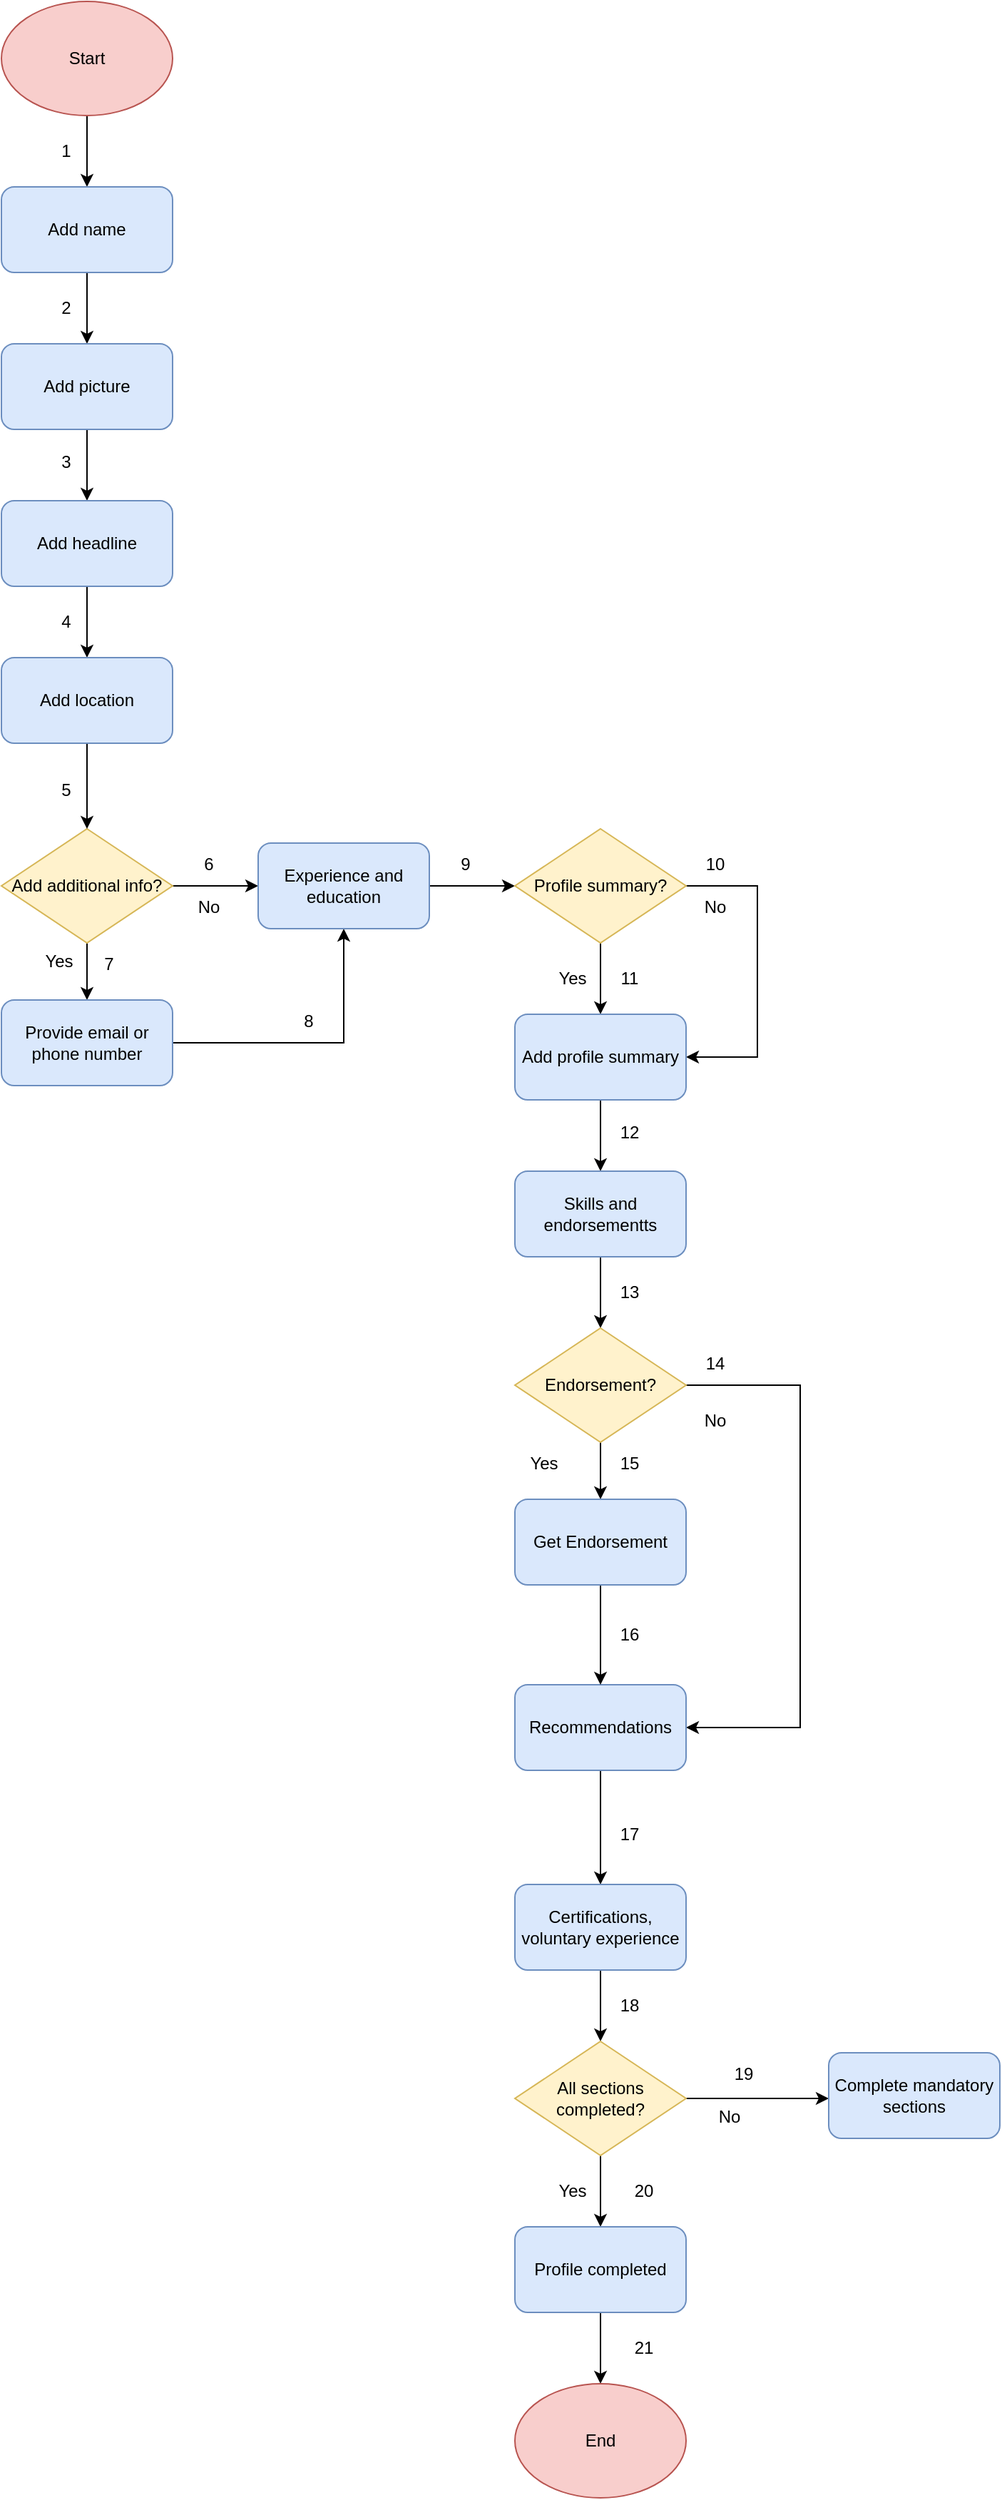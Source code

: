 <mxfile version="21.6.6" type="device">
  <diagram name="Page-1" id="6IzOGxR9PSqKDzpqtdA6">
    <mxGraphModel dx="1914" dy="2138" grid="1" gridSize="10" guides="1" tooltips="1" connect="1" arrows="1" fold="1" page="1" pageScale="1" pageWidth="850" pageHeight="1100" math="0" shadow="0">
      <root>
        <mxCell id="0" />
        <mxCell id="1" parent="0" />
        <mxCell id="spTVyyW4fHagzauWtHll-5" value="" style="edgeStyle=orthogonalEdgeStyle;rounded=0;orthogonalLoop=1;jettySize=auto;html=1;" parent="1" source="spTVyyW4fHagzauWtHll-1" target="spTVyyW4fHagzauWtHll-4" edge="1">
          <mxGeometry relative="1" as="geometry" />
        </mxCell>
        <mxCell id="spTVyyW4fHagzauWtHll-1" value="Start" style="ellipse;whiteSpace=wrap;html=1;fillColor=#f8cecc;strokeColor=#b85450;" parent="1" vertex="1">
          <mxGeometry x="50" y="-1080" width="120" height="80" as="geometry" />
        </mxCell>
        <mxCell id="spTVyyW4fHagzauWtHll-40" value="" style="edgeStyle=orthogonalEdgeStyle;rounded=0;orthogonalLoop=1;jettySize=auto;html=1;" parent="1" source="spTVyyW4fHagzauWtHll-4" target="spTVyyW4fHagzauWtHll-39" edge="1">
          <mxGeometry relative="1" as="geometry" />
        </mxCell>
        <mxCell id="spTVyyW4fHagzauWtHll-4" value="Add name" style="rounded=1;whiteSpace=wrap;html=1;fillColor=#dae8fc;strokeColor=#6c8ebf;" parent="1" vertex="1">
          <mxGeometry x="50" y="-950" width="120" height="60" as="geometry" />
        </mxCell>
        <mxCell id="spTVyyW4fHagzauWtHll-9" value="" style="edgeStyle=orthogonalEdgeStyle;rounded=0;orthogonalLoop=1;jettySize=auto;html=1;" parent="1" source="spTVyyW4fHagzauWtHll-6" target="spTVyyW4fHagzauWtHll-8" edge="1">
          <mxGeometry relative="1" as="geometry" />
        </mxCell>
        <mxCell id="spTVyyW4fHagzauWtHll-11" value="" style="edgeStyle=orthogonalEdgeStyle;rounded=0;orthogonalLoop=1;jettySize=auto;html=1;" parent="1" source="spTVyyW4fHagzauWtHll-6" target="spTVyyW4fHagzauWtHll-10" edge="1">
          <mxGeometry relative="1" as="geometry" />
        </mxCell>
        <mxCell id="spTVyyW4fHagzauWtHll-6" value="Add additional info?" style="rhombus;whiteSpace=wrap;html=1;fillColor=#fff2cc;strokeColor=#d6b656;" parent="1" vertex="1">
          <mxGeometry x="50" y="-500" width="120" height="80" as="geometry" />
        </mxCell>
        <mxCell id="spTVyyW4fHagzauWtHll-15" style="edgeStyle=orthogonalEdgeStyle;rounded=0;orthogonalLoop=1;jettySize=auto;html=1;entryX=0.5;entryY=1;entryDx=0;entryDy=0;" parent="1" source="spTVyyW4fHagzauWtHll-8" edge="1" target="spTVyyW4fHagzauWtHll-10">
          <mxGeometry relative="1" as="geometry">
            <mxPoint x="280" y="-420" as="targetPoint" />
            <Array as="points">
              <mxPoint x="290" y="-350" />
            </Array>
          </mxGeometry>
        </mxCell>
        <mxCell id="spTVyyW4fHagzauWtHll-8" value="Provide email or phone number" style="rounded=1;whiteSpace=wrap;html=1;fillColor=#dae8fc;strokeColor=#6c8ebf;" parent="1" vertex="1">
          <mxGeometry x="50" y="-380" width="120" height="60" as="geometry" />
        </mxCell>
        <mxCell id="spTVyyW4fHagzauWtHll-13" value="" style="edgeStyle=orthogonalEdgeStyle;rounded=0;orthogonalLoop=1;jettySize=auto;html=1;" parent="1" source="spTVyyW4fHagzauWtHll-10" target="spTVyyW4fHagzauWtHll-12" edge="1">
          <mxGeometry relative="1" as="geometry" />
        </mxCell>
        <mxCell id="spTVyyW4fHagzauWtHll-10" value="Experience and education" style="rounded=1;whiteSpace=wrap;html=1;fillColor=#dae8fc;strokeColor=#6c8ebf;" parent="1" vertex="1">
          <mxGeometry x="230" y="-490" width="120" height="60" as="geometry" />
        </mxCell>
        <mxCell id="spTVyyW4fHagzauWtHll-17" value="" style="edgeStyle=orthogonalEdgeStyle;rounded=0;orthogonalLoop=1;jettySize=auto;html=1;entryX=1;entryY=0.5;entryDx=0;entryDy=0;" parent="1" source="spTVyyW4fHagzauWtHll-12" target="spTVyyW4fHagzauWtHll-18" edge="1">
          <mxGeometry relative="1" as="geometry">
            <mxPoint x="590" y="-460" as="targetPoint" />
            <Array as="points">
              <mxPoint x="580" y="-460" />
              <mxPoint x="580" y="-340" />
            </Array>
          </mxGeometry>
        </mxCell>
        <mxCell id="spTVyyW4fHagzauWtHll-19" value="" style="edgeStyle=orthogonalEdgeStyle;rounded=0;orthogonalLoop=1;jettySize=auto;html=1;" parent="1" source="spTVyyW4fHagzauWtHll-12" target="spTVyyW4fHagzauWtHll-18" edge="1">
          <mxGeometry relative="1" as="geometry" />
        </mxCell>
        <mxCell id="spTVyyW4fHagzauWtHll-12" value="Profile summary?" style="rhombus;whiteSpace=wrap;html=1;fillColor=#fff2cc;strokeColor=#d6b656;" parent="1" vertex="1">
          <mxGeometry x="410" y="-500" width="120" height="80" as="geometry" />
        </mxCell>
        <mxCell id="spTVyyW4fHagzauWtHll-21" value="" style="edgeStyle=orthogonalEdgeStyle;rounded=0;orthogonalLoop=1;jettySize=auto;html=1;" parent="1" source="spTVyyW4fHagzauWtHll-18" target="spTVyyW4fHagzauWtHll-20" edge="1">
          <mxGeometry relative="1" as="geometry" />
        </mxCell>
        <mxCell id="spTVyyW4fHagzauWtHll-18" value="Add profile summary" style="rounded=1;whiteSpace=wrap;html=1;fillColor=#dae8fc;strokeColor=#6c8ebf;" parent="1" vertex="1">
          <mxGeometry x="410" y="-370" width="120" height="60" as="geometry" />
        </mxCell>
        <mxCell id="spTVyyW4fHagzauWtHll-23" value="" style="edgeStyle=orthogonalEdgeStyle;rounded=0;orthogonalLoop=1;jettySize=auto;html=1;" parent="1" source="spTVyyW4fHagzauWtHll-20" target="spTVyyW4fHagzauWtHll-22" edge="1">
          <mxGeometry relative="1" as="geometry" />
        </mxCell>
        <mxCell id="spTVyyW4fHagzauWtHll-20" value="Skills and endorsementts" style="whiteSpace=wrap;html=1;rounded=1;fillColor=#dae8fc;strokeColor=#6c8ebf;" parent="1" vertex="1">
          <mxGeometry x="410" y="-260" width="120" height="60" as="geometry" />
        </mxCell>
        <mxCell id="spTVyyW4fHagzauWtHll-27" value="" style="edgeStyle=orthogonalEdgeStyle;rounded=0;orthogonalLoop=1;jettySize=auto;html=1;entryX=1;entryY=0.5;entryDx=0;entryDy=0;" parent="1" source="spTVyyW4fHagzauWtHll-22" target="spTVyyW4fHagzauWtHll-24" edge="1">
          <mxGeometry relative="1" as="geometry">
            <mxPoint x="580" y="-110" as="targetPoint" />
            <Array as="points">
              <mxPoint x="610" y="-110" />
              <mxPoint x="610" y="130" />
            </Array>
          </mxGeometry>
        </mxCell>
        <mxCell id="I-zVNKlMBQ6yUOZm1XHd-2" value="" style="edgeStyle=orthogonalEdgeStyle;rounded=0;orthogonalLoop=1;jettySize=auto;html=1;" edge="1" parent="1" source="spTVyyW4fHagzauWtHll-22" target="I-zVNKlMBQ6yUOZm1XHd-1">
          <mxGeometry relative="1" as="geometry" />
        </mxCell>
        <mxCell id="spTVyyW4fHagzauWtHll-22" value="Endorsement?" style="rhombus;whiteSpace=wrap;html=1;fillColor=#fff2cc;strokeColor=#d6b656;" parent="1" vertex="1">
          <mxGeometry x="410" y="-150" width="120" height="80" as="geometry" />
        </mxCell>
        <mxCell id="I-zVNKlMBQ6yUOZm1XHd-6" style="edgeStyle=orthogonalEdgeStyle;rounded=0;orthogonalLoop=1;jettySize=auto;html=1;entryX=0.5;entryY=0;entryDx=0;entryDy=0;" edge="1" parent="1" source="spTVyyW4fHagzauWtHll-24" target="spTVyyW4fHagzauWtHll-29">
          <mxGeometry relative="1" as="geometry" />
        </mxCell>
        <mxCell id="spTVyyW4fHagzauWtHll-24" value="Recommendations" style="whiteSpace=wrap;html=1;rounded=1;fillColor=#dae8fc;strokeColor=#6c8ebf;" parent="1" vertex="1">
          <mxGeometry x="410" y="100" width="120" height="60" as="geometry" />
        </mxCell>
        <mxCell id="spTVyyW4fHagzauWtHll-32" value="" style="edgeStyle=orthogonalEdgeStyle;rounded=0;orthogonalLoop=1;jettySize=auto;html=1;" parent="1" source="spTVyyW4fHagzauWtHll-29" target="spTVyyW4fHagzauWtHll-31" edge="1">
          <mxGeometry relative="1" as="geometry" />
        </mxCell>
        <mxCell id="spTVyyW4fHagzauWtHll-29" value="Certifications, voluntary experience" style="whiteSpace=wrap;html=1;rounded=1;fillColor=#dae8fc;strokeColor=#6c8ebf;" parent="1" vertex="1">
          <mxGeometry x="410" y="240" width="120" height="60" as="geometry" />
        </mxCell>
        <mxCell id="spTVyyW4fHagzauWtHll-33" style="edgeStyle=orthogonalEdgeStyle;rounded=0;orthogonalLoop=1;jettySize=auto;html=1;" parent="1" source="spTVyyW4fHagzauWtHll-31" edge="1">
          <mxGeometry relative="1" as="geometry">
            <Array as="points">
              <mxPoint x="630" y="390" />
              <mxPoint x="630" y="390" />
            </Array>
            <mxPoint x="630" y="390" as="targetPoint" />
          </mxGeometry>
        </mxCell>
        <mxCell id="spTVyyW4fHagzauWtHll-35" value="" style="edgeStyle=orthogonalEdgeStyle;rounded=0;orthogonalLoop=1;jettySize=auto;html=1;" parent="1" source="spTVyyW4fHagzauWtHll-31" target="spTVyyW4fHagzauWtHll-34" edge="1">
          <mxGeometry relative="1" as="geometry" />
        </mxCell>
        <mxCell id="spTVyyW4fHagzauWtHll-31" value="All sections completed?" style="rhombus;whiteSpace=wrap;html=1;fillColor=#fff2cc;strokeColor=#d6b656;" parent="1" vertex="1">
          <mxGeometry x="410" y="350" width="120" height="80" as="geometry" />
        </mxCell>
        <mxCell id="spTVyyW4fHagzauWtHll-38" value="" style="edgeStyle=orthogonalEdgeStyle;rounded=0;orthogonalLoop=1;jettySize=auto;html=1;" parent="1" source="spTVyyW4fHagzauWtHll-34" target="spTVyyW4fHagzauWtHll-37" edge="1">
          <mxGeometry relative="1" as="geometry" />
        </mxCell>
        <mxCell id="spTVyyW4fHagzauWtHll-34" value="Profile completed" style="whiteSpace=wrap;html=1;rounded=1;fillColor=#dae8fc;strokeColor=#6c8ebf;" parent="1" vertex="1">
          <mxGeometry x="410" y="480" width="120" height="60" as="geometry" />
        </mxCell>
        <mxCell id="spTVyyW4fHagzauWtHll-37" value="End" style="ellipse;whiteSpace=wrap;html=1;fillColor=#f8cecc;strokeColor=#b85450;" parent="1" vertex="1">
          <mxGeometry x="410" y="590" width="120" height="80" as="geometry" />
        </mxCell>
        <mxCell id="spTVyyW4fHagzauWtHll-44" value="" style="edgeStyle=orthogonalEdgeStyle;rounded=0;orthogonalLoop=1;jettySize=auto;html=1;entryX=0.5;entryY=0;entryDx=0;entryDy=0;" parent="1" source="spTVyyW4fHagzauWtHll-39" target="spTVyyW4fHagzauWtHll-43" edge="1">
          <mxGeometry relative="1" as="geometry">
            <mxPoint x="110" y="-740" as="targetPoint" />
          </mxGeometry>
        </mxCell>
        <mxCell id="spTVyyW4fHagzauWtHll-39" value="Add picture" style="whiteSpace=wrap;html=1;rounded=1;fillColor=#dae8fc;strokeColor=#6c8ebf;" parent="1" vertex="1">
          <mxGeometry x="50" y="-840" width="120" height="60" as="geometry" />
        </mxCell>
        <mxCell id="spTVyyW4fHagzauWtHll-46" value="" style="edgeStyle=orthogonalEdgeStyle;rounded=0;orthogonalLoop=1;jettySize=auto;html=1;" parent="1" source="spTVyyW4fHagzauWtHll-43" target="spTVyyW4fHagzauWtHll-45" edge="1">
          <mxGeometry relative="1" as="geometry" />
        </mxCell>
        <mxCell id="spTVyyW4fHagzauWtHll-43" value="Add headline" style="rounded=1;whiteSpace=wrap;html=1;fillColor=#dae8fc;strokeColor=#6c8ebf;" parent="1" vertex="1">
          <mxGeometry x="50" y="-730" width="120" height="60" as="geometry" />
        </mxCell>
        <mxCell id="spTVyyW4fHagzauWtHll-47" value="" style="edgeStyle=orthogonalEdgeStyle;rounded=0;orthogonalLoop=1;jettySize=auto;html=1;" parent="1" source="spTVyyW4fHagzauWtHll-45" target="spTVyyW4fHagzauWtHll-6" edge="1">
          <mxGeometry relative="1" as="geometry" />
        </mxCell>
        <mxCell id="spTVyyW4fHagzauWtHll-45" value="Add location" style="rounded=1;whiteSpace=wrap;html=1;fillColor=#dae8fc;strokeColor=#6c8ebf;" parent="1" vertex="1">
          <mxGeometry x="50" y="-620" width="120" height="60" as="geometry" />
        </mxCell>
        <mxCell id="spTVyyW4fHagzauWtHll-48" value="1" style="text;html=1;align=center;verticalAlign=middle;resizable=0;points=[];autosize=1;strokeColor=none;fillColor=none;" parent="1" vertex="1">
          <mxGeometry x="80" y="-990" width="30" height="30" as="geometry" />
        </mxCell>
        <mxCell id="spTVyyW4fHagzauWtHll-49" value="2" style="text;html=1;align=center;verticalAlign=middle;resizable=0;points=[];autosize=1;strokeColor=none;fillColor=none;" parent="1" vertex="1">
          <mxGeometry x="80" y="-880" width="30" height="30" as="geometry" />
        </mxCell>
        <mxCell id="spTVyyW4fHagzauWtHll-50" value="3" style="text;html=1;align=center;verticalAlign=middle;resizable=0;points=[];autosize=1;strokeColor=none;fillColor=none;" parent="1" vertex="1">
          <mxGeometry x="80" y="-772" width="30" height="30" as="geometry" />
        </mxCell>
        <mxCell id="spTVyyW4fHagzauWtHll-51" value="4" style="text;html=1;align=center;verticalAlign=middle;resizable=0;points=[];autosize=1;strokeColor=none;fillColor=none;" parent="1" vertex="1">
          <mxGeometry x="80" y="-660" width="30" height="30" as="geometry" />
        </mxCell>
        <mxCell id="spTVyyW4fHagzauWtHll-52" value="5" style="text;html=1;align=center;verticalAlign=middle;resizable=0;points=[];autosize=1;strokeColor=none;fillColor=none;" parent="1" vertex="1">
          <mxGeometry x="80" y="-542" width="30" height="30" as="geometry" />
        </mxCell>
        <mxCell id="spTVyyW4fHagzauWtHll-53" value="6" style="text;html=1;align=center;verticalAlign=middle;resizable=0;points=[];autosize=1;strokeColor=none;fillColor=none;" parent="1" vertex="1">
          <mxGeometry x="180" y="-490" width="30" height="30" as="geometry" />
        </mxCell>
        <mxCell id="spTVyyW4fHagzauWtHll-54" value="7" style="text;html=1;align=center;verticalAlign=middle;resizable=0;points=[];autosize=1;strokeColor=none;fillColor=none;" parent="1" vertex="1">
          <mxGeometry x="110" y="-420" width="30" height="30" as="geometry" />
        </mxCell>
        <mxCell id="spTVyyW4fHagzauWtHll-55" value="9" style="text;html=1;align=center;verticalAlign=middle;resizable=0;points=[];autosize=1;strokeColor=none;fillColor=none;" parent="1" vertex="1">
          <mxGeometry x="360" y="-490" width="30" height="30" as="geometry" />
        </mxCell>
        <mxCell id="spTVyyW4fHagzauWtHll-56" value="8" style="text;html=1;align=center;verticalAlign=middle;resizable=0;points=[];autosize=1;strokeColor=none;fillColor=none;" parent="1" vertex="1">
          <mxGeometry x="250" y="-380" width="30" height="30" as="geometry" />
        </mxCell>
        <mxCell id="spTVyyW4fHagzauWtHll-57" value="10" style="text;html=1;align=center;verticalAlign=middle;resizable=0;points=[];autosize=1;strokeColor=none;fillColor=none;" parent="1" vertex="1">
          <mxGeometry x="530" y="-490" width="40" height="30" as="geometry" />
        </mxCell>
        <mxCell id="spTVyyW4fHagzauWtHll-58" value="11" style="text;html=1;align=center;verticalAlign=middle;resizable=0;points=[];autosize=1;strokeColor=none;fillColor=none;" parent="1" vertex="1">
          <mxGeometry x="470" y="-410" width="40" height="30" as="geometry" />
        </mxCell>
        <mxCell id="spTVyyW4fHagzauWtHll-59" value="12" style="text;html=1;align=center;verticalAlign=middle;resizable=0;points=[];autosize=1;strokeColor=none;fillColor=none;" parent="1" vertex="1">
          <mxGeometry x="470" y="-302" width="40" height="30" as="geometry" />
        </mxCell>
        <mxCell id="spTVyyW4fHagzauWtHll-60" value="13" style="text;html=1;align=center;verticalAlign=middle;resizable=0;points=[];autosize=1;strokeColor=none;fillColor=none;" parent="1" vertex="1">
          <mxGeometry x="470" y="-190" width="40" height="30" as="geometry" />
        </mxCell>
        <mxCell id="spTVyyW4fHagzauWtHll-61" value="14" style="text;html=1;align=center;verticalAlign=middle;resizable=0;points=[];autosize=1;strokeColor=none;fillColor=none;" parent="1" vertex="1">
          <mxGeometry x="530" y="-140" width="40" height="30" as="geometry" />
        </mxCell>
        <mxCell id="spTVyyW4fHagzauWtHll-62" value="15" style="text;html=1;align=center;verticalAlign=middle;resizable=0;points=[];autosize=1;strokeColor=none;fillColor=none;" parent="1" vertex="1">
          <mxGeometry x="470" y="-70" width="40" height="30" as="geometry" />
        </mxCell>
        <mxCell id="spTVyyW4fHagzauWtHll-63" value="16" style="text;html=1;align=center;verticalAlign=middle;resizable=0;points=[];autosize=1;strokeColor=none;fillColor=none;" parent="1" vertex="1">
          <mxGeometry x="470" y="50" width="40" height="30" as="geometry" />
        </mxCell>
        <mxCell id="spTVyyW4fHagzauWtHll-64" value="17" style="text;html=1;align=center;verticalAlign=middle;resizable=0;points=[];autosize=1;strokeColor=none;fillColor=none;" parent="1" vertex="1">
          <mxGeometry x="470" y="190" width="40" height="30" as="geometry" />
        </mxCell>
        <mxCell id="spTVyyW4fHagzauWtHll-65" value="18" style="text;html=1;align=center;verticalAlign=middle;resizable=0;points=[];autosize=1;strokeColor=none;fillColor=none;" parent="1" vertex="1">
          <mxGeometry x="470" y="310" width="40" height="30" as="geometry" />
        </mxCell>
        <mxCell id="spTVyyW4fHagzauWtHll-66" value="19" style="text;html=1;align=center;verticalAlign=middle;resizable=0;points=[];autosize=1;strokeColor=none;fillColor=none;" parent="1" vertex="1">
          <mxGeometry x="550" y="358" width="40" height="30" as="geometry" />
        </mxCell>
        <mxCell id="spTVyyW4fHagzauWtHll-67" value="20" style="text;html=1;align=center;verticalAlign=middle;resizable=0;points=[];autosize=1;strokeColor=none;fillColor=none;" parent="1" vertex="1">
          <mxGeometry x="480" y="440" width="40" height="30" as="geometry" />
        </mxCell>
        <mxCell id="spTVyyW4fHagzauWtHll-68" value="21" style="text;html=1;align=center;verticalAlign=middle;resizable=0;points=[];autosize=1;strokeColor=none;fillColor=none;" parent="1" vertex="1">
          <mxGeometry x="480" y="550" width="40" height="30" as="geometry" />
        </mxCell>
        <mxCell id="spTVyyW4fHagzauWtHll-69" value="Yes" style="text;html=1;align=center;verticalAlign=middle;resizable=0;points=[];autosize=1;strokeColor=none;fillColor=none;" parent="1" vertex="1">
          <mxGeometry x="70" y="-422" width="40" height="30" as="geometry" />
        </mxCell>
        <mxCell id="spTVyyW4fHagzauWtHll-70" value="No" style="text;html=1;align=center;verticalAlign=middle;resizable=0;points=[];autosize=1;strokeColor=none;fillColor=none;" parent="1" vertex="1">
          <mxGeometry x="175" y="-460" width="40" height="30" as="geometry" />
        </mxCell>
        <mxCell id="spTVyyW4fHagzauWtHll-71" value="Yes" style="text;html=1;align=center;verticalAlign=middle;resizable=0;points=[];autosize=1;strokeColor=none;fillColor=none;" parent="1" vertex="1">
          <mxGeometry x="430" y="-410" width="40" height="30" as="geometry" />
        </mxCell>
        <mxCell id="spTVyyW4fHagzauWtHll-72" value="No" style="text;html=1;align=center;verticalAlign=middle;resizable=0;points=[];autosize=1;strokeColor=none;fillColor=none;" parent="1" vertex="1">
          <mxGeometry x="530" y="-460" width="40" height="30" as="geometry" />
        </mxCell>
        <mxCell id="spTVyyW4fHagzauWtHll-73" value="Yes" style="text;html=1;align=center;verticalAlign=middle;resizable=0;points=[];autosize=1;strokeColor=none;fillColor=none;" parent="1" vertex="1">
          <mxGeometry x="410" y="-70" width="40" height="30" as="geometry" />
        </mxCell>
        <mxCell id="spTVyyW4fHagzauWtHll-74" value="No" style="text;html=1;align=center;verticalAlign=middle;resizable=0;points=[];autosize=1;strokeColor=none;fillColor=none;" parent="1" vertex="1">
          <mxGeometry x="530" y="-100" width="40" height="30" as="geometry" />
        </mxCell>
        <mxCell id="spTVyyW4fHagzauWtHll-75" value="Yes" style="text;html=1;align=center;verticalAlign=middle;resizable=0;points=[];autosize=1;strokeColor=none;fillColor=none;" parent="1" vertex="1">
          <mxGeometry x="430" y="440" width="40" height="30" as="geometry" />
        </mxCell>
        <mxCell id="spTVyyW4fHagzauWtHll-76" value="No" style="text;html=1;align=center;verticalAlign=middle;resizable=0;points=[];autosize=1;strokeColor=none;fillColor=none;" parent="1" vertex="1">
          <mxGeometry x="540" y="388" width="40" height="30" as="geometry" />
        </mxCell>
        <mxCell id="I-zVNKlMBQ6yUOZm1XHd-5" style="edgeStyle=orthogonalEdgeStyle;rounded=0;orthogonalLoop=1;jettySize=auto;html=1;entryX=0.5;entryY=0;entryDx=0;entryDy=0;" edge="1" parent="1" source="I-zVNKlMBQ6yUOZm1XHd-1" target="spTVyyW4fHagzauWtHll-24">
          <mxGeometry relative="1" as="geometry" />
        </mxCell>
        <mxCell id="I-zVNKlMBQ6yUOZm1XHd-1" value="Get Endorsement" style="whiteSpace=wrap;html=1;rounded=1;fillColor=#dae8fc;strokeColor=#6c8ebf;" vertex="1" parent="1">
          <mxGeometry x="410" y="-30" width="120" height="60" as="geometry" />
        </mxCell>
        <mxCell id="I-zVNKlMBQ6yUOZm1XHd-8" value="Complete mandatory sections" style="whiteSpace=wrap;html=1;rounded=1;fillColor=#dae8fc;strokeColor=#6c8ebf;" vertex="1" parent="1">
          <mxGeometry x="630" y="358" width="120" height="60" as="geometry" />
        </mxCell>
      </root>
    </mxGraphModel>
  </diagram>
</mxfile>
